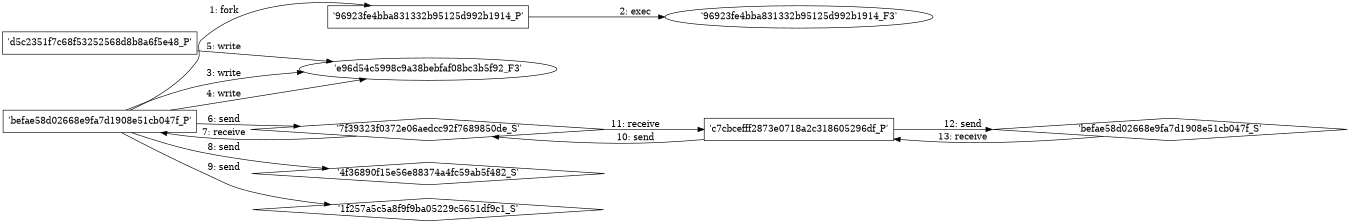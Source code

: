digraph "D:\Learning\Paper\apt\基于CTI的攻击预警\Dataset\攻击图\ASGfromALLCTI\Vulnerability Spotlight Multiple Vulnerabilities in the Aerospike NoSQL Database Server.dot" {
rankdir="LR"
size="9"
fixedsize="false"
splines="true"
nodesep=0.3
ranksep=0
fontsize=10
overlap="scalexy"
engine= "neato"
	"'befae58d02668e9fa7d1908e51cb047f_P'" [node_type=Process shape=box]
	"'96923fe4bba831332b95125d992b1914_P'" [node_type=Process shape=box]
	"'befae58d02668e9fa7d1908e51cb047f_P'" -> "'96923fe4bba831332b95125d992b1914_P'" [label="1: fork"]
	"'96923fe4bba831332b95125d992b1914_P'" [node_type=Process shape=box]
	"'96923fe4bba831332b95125d992b1914_F3'" [node_type=File shape=ellipse]
	"'96923fe4bba831332b95125d992b1914_P'" -> "'96923fe4bba831332b95125d992b1914_F3'" [label="2: exec"]
	"'e96d54c5998c9a38bebfaf08bc3b5f92_F3'" [node_type=file shape=ellipse]
	"'befae58d02668e9fa7d1908e51cb047f_P'" [node_type=Process shape=box]
	"'befae58d02668e9fa7d1908e51cb047f_P'" -> "'e96d54c5998c9a38bebfaf08bc3b5f92_F3'" [label="3: write"]
	"'e96d54c5998c9a38bebfaf08bc3b5f92_F3'" [node_type=file shape=ellipse]
	"'befae58d02668e9fa7d1908e51cb047f_P'" [node_type=Process shape=box]
	"'befae58d02668e9fa7d1908e51cb047f_P'" -> "'e96d54c5998c9a38bebfaf08bc3b5f92_F3'" [label="4: write"]
	"'e96d54c5998c9a38bebfaf08bc3b5f92_F3'" [node_type=file shape=ellipse]
	"'d5c2351f7c68f53252568d8b8a6f5e48_P'" [node_type=Process shape=box]
	"'d5c2351f7c68f53252568d8b8a6f5e48_P'" -> "'e96d54c5998c9a38bebfaf08bc3b5f92_F3'" [label="5: write"]
	"'7f39323f0372e06aedcc92f7689850de_S'" [node_type=Socket shape=diamond]
	"'befae58d02668e9fa7d1908e51cb047f_P'" [node_type=Process shape=box]
	"'befae58d02668e9fa7d1908e51cb047f_P'" -> "'7f39323f0372e06aedcc92f7689850de_S'" [label="6: send"]
	"'7f39323f0372e06aedcc92f7689850de_S'" -> "'befae58d02668e9fa7d1908e51cb047f_P'" [label="7: receive"]
	"'4f36890f15e56e88374a4fc59ab5f482_S'" [node_type=Socket shape=diamond]
	"'befae58d02668e9fa7d1908e51cb047f_P'" [node_type=Process shape=box]
	"'befae58d02668e9fa7d1908e51cb047f_P'" -> "'4f36890f15e56e88374a4fc59ab5f482_S'" [label="8: send"]
	"'1f257a5c5a8f9f9ba05229c5651df9c1_S'" [node_type=Socket shape=diamond]
	"'befae58d02668e9fa7d1908e51cb047f_P'" [node_type=Process shape=box]
	"'befae58d02668e9fa7d1908e51cb047f_P'" -> "'1f257a5c5a8f9f9ba05229c5651df9c1_S'" [label="9: send"]
	"'7f39323f0372e06aedcc92f7689850de_S'" [node_type=Socket shape=diamond]
	"'c7cbcefff2873e0718a2c318605296df_P'" [node_type=Process shape=box]
	"'c7cbcefff2873e0718a2c318605296df_P'" -> "'7f39323f0372e06aedcc92f7689850de_S'" [label="10: send"]
	"'7f39323f0372e06aedcc92f7689850de_S'" -> "'c7cbcefff2873e0718a2c318605296df_P'" [label="11: receive"]
	"'befae58d02668e9fa7d1908e51cb047f_S'" [node_type=Socket shape=diamond]
	"'c7cbcefff2873e0718a2c318605296df_P'" [node_type=Process shape=box]
	"'c7cbcefff2873e0718a2c318605296df_P'" -> "'befae58d02668e9fa7d1908e51cb047f_S'" [label="12: send"]
	"'befae58d02668e9fa7d1908e51cb047f_S'" -> "'c7cbcefff2873e0718a2c318605296df_P'" [label="13: receive"]
}
